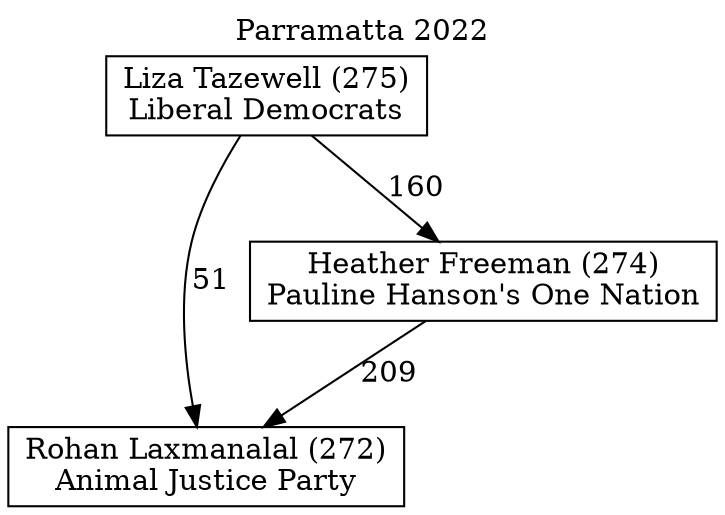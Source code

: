 // House preference flow
digraph "Rohan Laxmanalal (272)_Parramatta_2022" {
	graph [label="Parramatta 2022" labelloc=t mclimit=10]
	node [shape=box]
	"Liza Tazewell (275)" [label="Liza Tazewell (275)
Liberal Democrats"]
	"Rohan Laxmanalal (272)" [label="Rohan Laxmanalal (272)
Animal Justice Party"]
	"Heather Freeman (274)" [label="Heather Freeman (274)
Pauline Hanson's One Nation"]
	"Liza Tazewell (275)" -> "Heather Freeman (274)" [label=160]
	"Liza Tazewell (275)" -> "Rohan Laxmanalal (272)" [label=51]
	"Heather Freeman (274)" -> "Rohan Laxmanalal (272)" [label=209]
}
